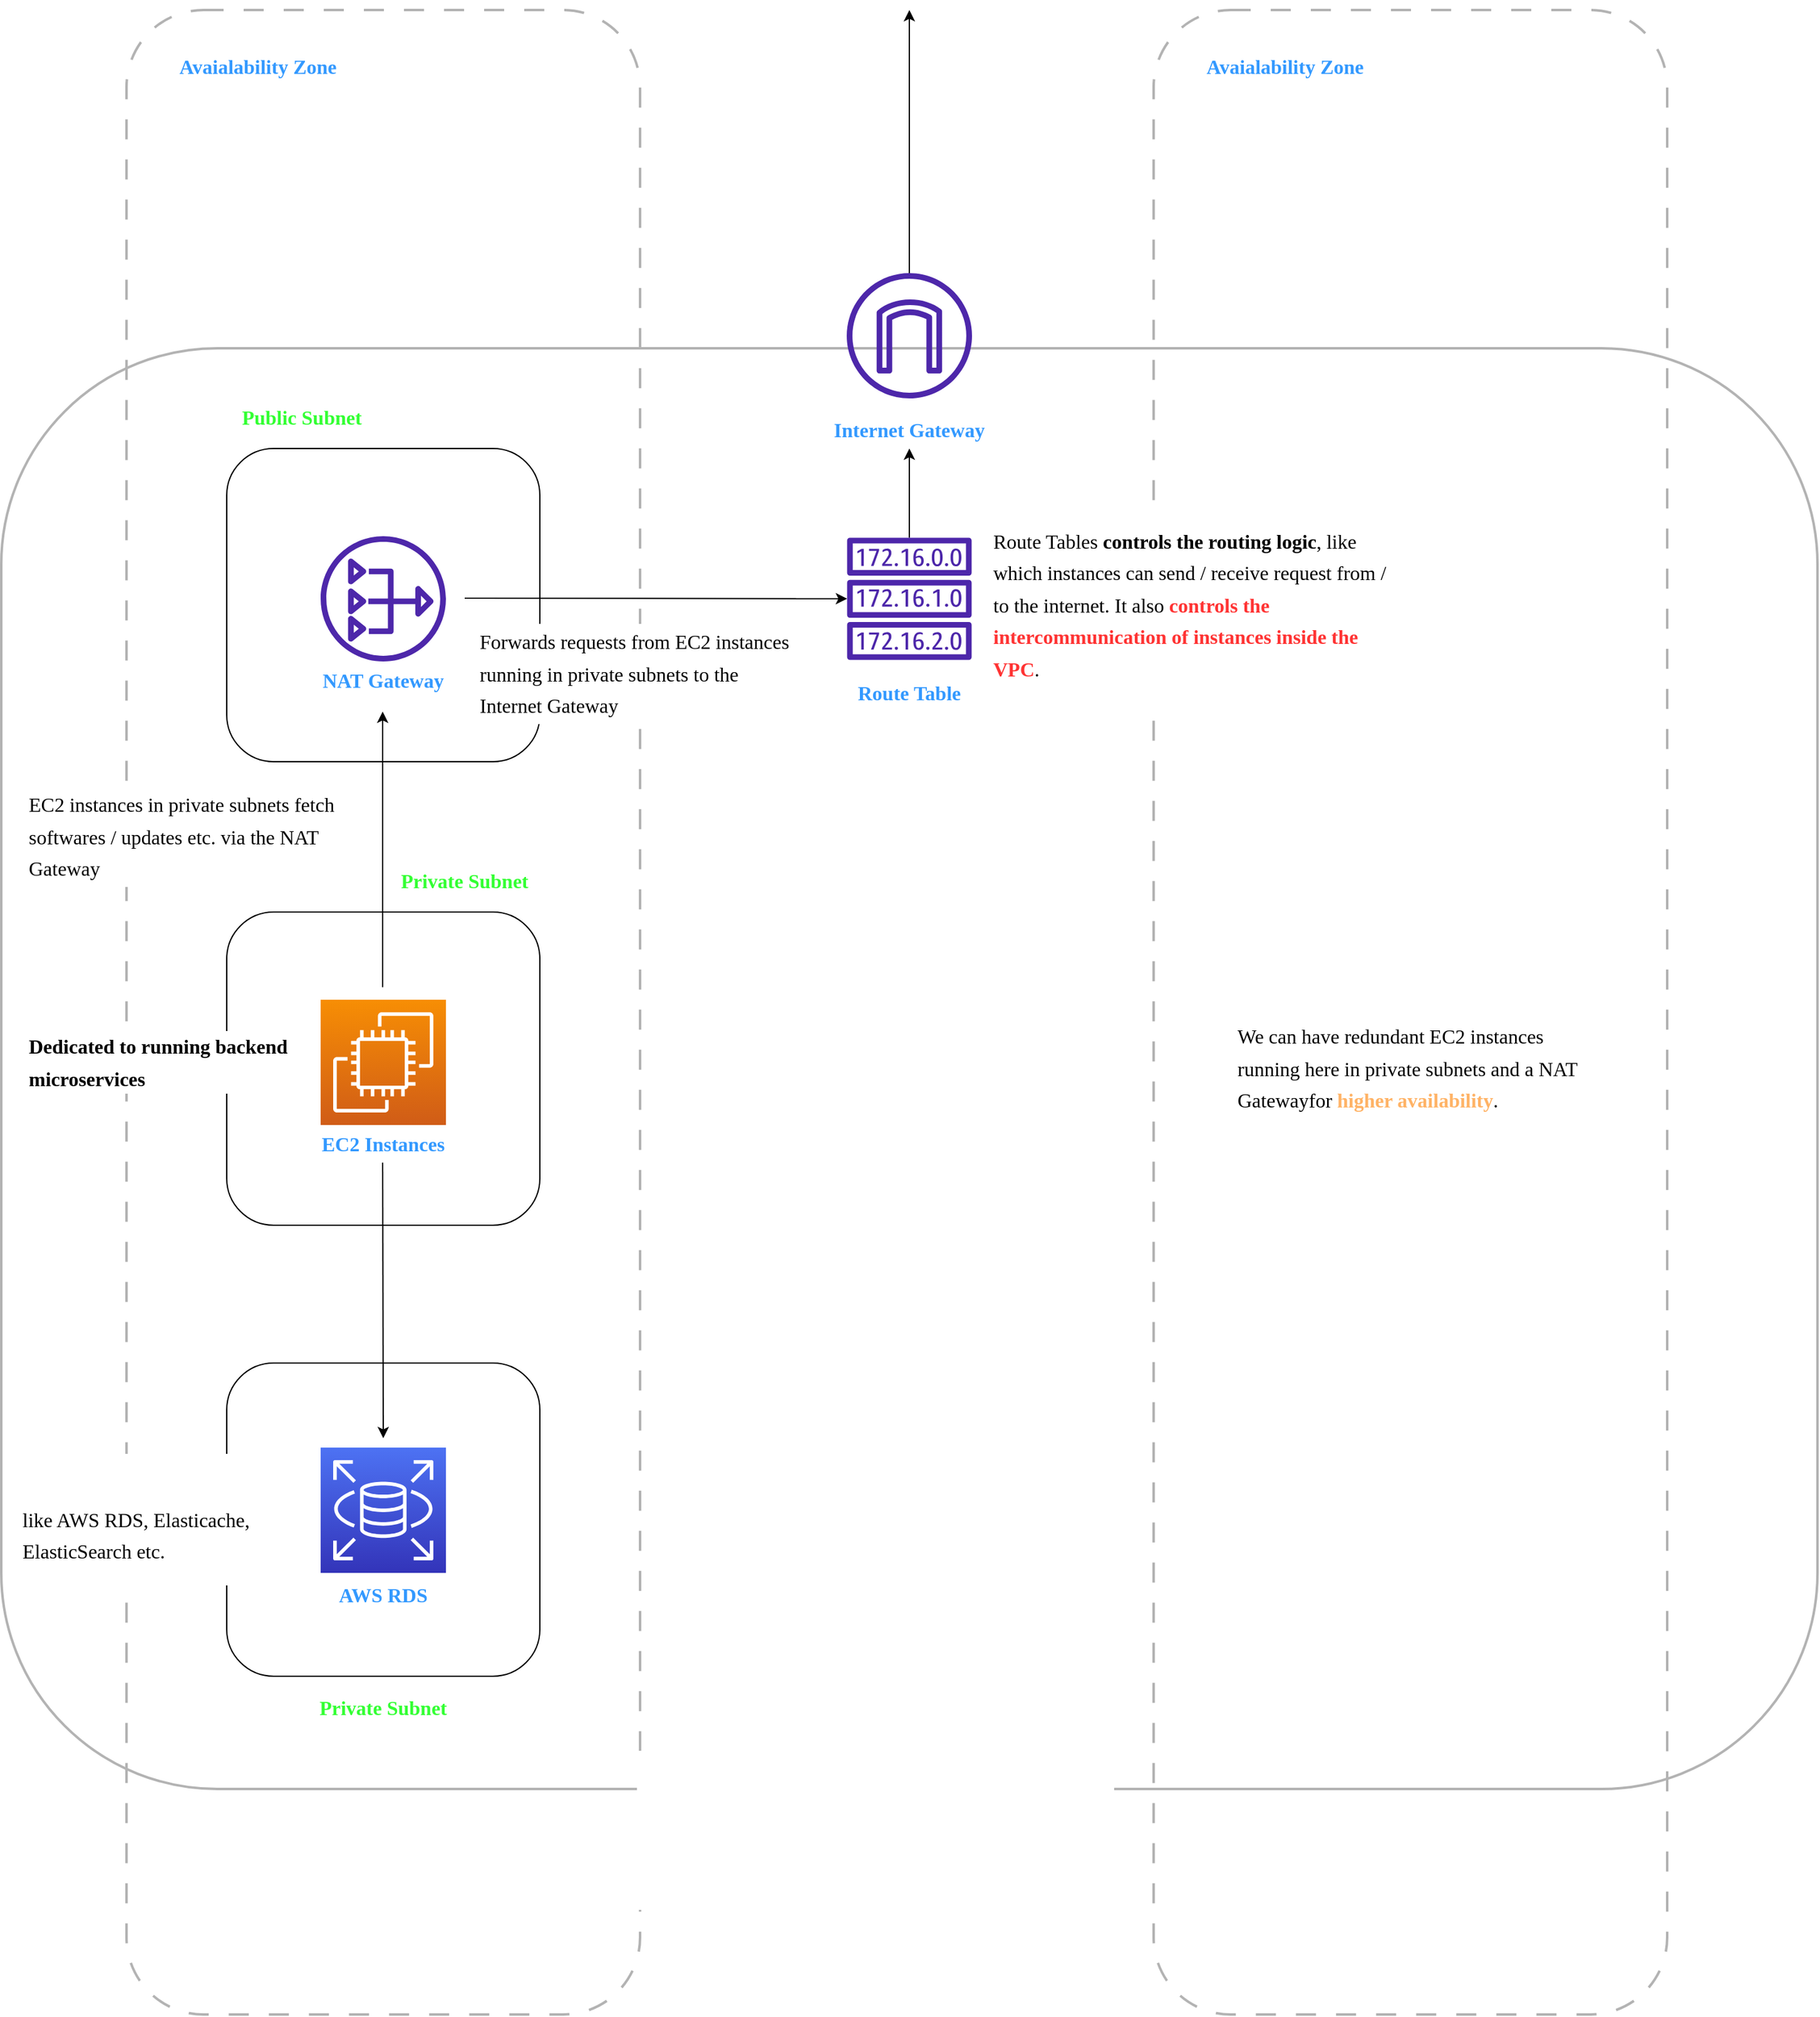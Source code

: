 <mxfile>
    <diagram name="3 tier architecture with VPC" id="2lRB2ICcqrJ46BQo-VkJ">
        <mxGraphModel dx="1837" dy="1825" grid="1" gridSize="10" guides="1" tooltips="1" connect="1" arrows="1" fold="1" page="0" pageScale="1" pageWidth="850" pageHeight="1100" math="0" shadow="0">
            <root>
                <mxCell id="0"/>
                <mxCell id="1" parent="0"/>
                <mxCell id="chwYsZg3FPka-LLPWCqs-28" value="" style="rounded=1;whiteSpace=wrap;html=1;fillColor=default;strokeWidth=2;perimeterSpacing=0;strokeColor=#B3B3B3;" parent="1" vertex="1">
                    <mxGeometry x="-260" y="-570" width="1450" height="1150" as="geometry"/>
                </mxCell>
                <mxCell id="chwYsZg3FPka-LLPWCqs-22" value="" style="rounded=1;whiteSpace=wrap;html=1;fillColor=none;dashed=1;strokeWidth=2;perimeterSpacing=0;dashPattern=8 8;strokeColor=#B3B3B3;" parent="1" vertex="1">
                    <mxGeometry x="-160" y="-840" width="410" height="1600" as="geometry"/>
                </mxCell>
                <mxCell id="chwYsZg3FPka-LLPWCqs-1" value="" style="rounded=1;whiteSpace=wrap;html=1;" parent="1" vertex="1">
                    <mxGeometry x="-80" y="-120" width="250" height="250" as="geometry"/>
                </mxCell>
                <mxCell id="chwYsZg3FPka-LLPWCqs-2" value="" style="sketch=0;points=[[0,0,0],[0.25,0,0],[0.5,0,0],[0.75,0,0],[1,0,0],[0,1,0],[0.25,1,0],[0.5,1,0],[0.75,1,0],[1,1,0],[0,0.25,0],[0,0.5,0],[0,0.75,0],[1,0.25,0],[1,0.5,0],[1,0.75,0]];outlineConnect=0;fontColor=#232F3E;gradientColor=#F78E04;gradientDirection=north;fillColor=#D05C17;strokeColor=#ffffff;dashed=0;verticalLabelPosition=bottom;verticalAlign=top;align=center;html=1;fontSize=12;fontStyle=0;aspect=fixed;shape=mxgraph.aws4.resourceIcon;resIcon=mxgraph.aws4.ec2;" parent="1" vertex="1">
                    <mxGeometry x="-5" y="-50" width="100" height="100" as="geometry"/>
                </mxCell>
                <mxCell id="chwYsZg3FPka-LLPWCqs-3" value="EC2 Instances" style="text;strokeColor=none;align=center;fillColor=none;html=1;verticalAlign=middle;whiteSpace=wrap;rounded=0;fontFamily=Poppins;fontSource=https%3A%2F%2Ffonts.googleapis.com%2Fcss%3Ffamily%3DPoppins;fontSize=16;fontColor=#3399FF;fontStyle=1" parent="1" vertex="1">
                    <mxGeometry x="-15" y="50" width="120" height="30" as="geometry"/>
                </mxCell>
                <mxCell id="chwYsZg3FPka-LLPWCqs-5" value="Private Subnet" style="text;strokeColor=none;align=center;fillColor=none;html=1;verticalAlign=middle;whiteSpace=wrap;rounded=0;fontFamily=Poppins;fontSource=https%3A%2F%2Ffonts.googleapis.com%2Fcss%3Ffamily%3DPoppins;fontSize=16;fontColor=#33FF33;fontStyle=1" parent="1" vertex="1">
                    <mxGeometry x="50" y="-160" width="120" height="30" as="geometry"/>
                </mxCell>
                <mxCell id="chwYsZg3FPka-LLPWCqs-6" value="&lt;p style=&quot;line-height: 160%;&quot;&gt;&lt;b&gt;Dedicated to running backend microservices&lt;/b&gt;&lt;/p&gt;" style="text;strokeColor=none;align=left;fillColor=default;html=1;verticalAlign=middle;whiteSpace=wrap;rounded=0;fontFamily=Montserrat Medium;fontSource=https%3A%2F%2Ffonts.googleapis.com%2Fcss%3Ffamily%3DMontserrat%2BMedium;fontSize=16;" parent="1" vertex="1">
                    <mxGeometry x="-240" y="-25" width="230" height="50" as="geometry"/>
                </mxCell>
                <mxCell id="chwYsZg3FPka-LLPWCqs-7" value="" style="rounded=1;whiteSpace=wrap;html=1;" parent="1" vertex="1">
                    <mxGeometry x="-80" y="240" width="250" height="250" as="geometry"/>
                </mxCell>
                <mxCell id="chwYsZg3FPka-LLPWCqs-9" value="AWS RDS" style="text;strokeColor=none;align=center;fillColor=none;html=1;verticalAlign=middle;whiteSpace=wrap;rounded=0;fontFamily=Poppins;fontSource=https%3A%2F%2Ffonts.googleapis.com%2Fcss%3Ffamily%3DPoppins;fontSize=16;fontColor=#3399FF;fontStyle=1" parent="1" vertex="1">
                    <mxGeometry x="-15" y="410" width="120" height="30" as="geometry"/>
                </mxCell>
                <mxCell id="chwYsZg3FPka-LLPWCqs-10" value="Private Subnet" style="text;strokeColor=none;align=center;fillColor=none;html=1;verticalAlign=middle;whiteSpace=wrap;rounded=0;fontFamily=Poppins;fontSource=https%3A%2F%2Ffonts.googleapis.com%2Fcss%3Ffamily%3DPoppins;fontSize=16;fontColor=#33FF33;fontStyle=1" parent="1" vertex="1">
                    <mxGeometry x="-15" y="500" width="120" height="30" as="geometry"/>
                </mxCell>
                <mxCell id="chwYsZg3FPka-LLPWCqs-11" value="&lt;p style=&quot;line-height: 160%;&quot;&gt;&lt;b&gt;&lt;font color=&quot;#ffffff&quot;&gt;Dedicated to running databases&lt;/font&gt;&lt;/b&gt; like AWS RDS, Elasticache, ElasticSearch etc.&lt;/p&gt;" style="text;strokeColor=none;align=left;fillColor=default;html=1;verticalAlign=middle;whiteSpace=wrap;rounded=0;fontFamily=Montserrat Medium;fontSource=https%3A%2F%2Ffonts.googleapis.com%2Fcss%3Ffamily%3DMontserrat%2BMedium;fontSize=16;" parent="1" vertex="1">
                    <mxGeometry x="-245" y="312.5" width="230" height="105" as="geometry"/>
                </mxCell>
                <mxCell id="chwYsZg3FPka-LLPWCqs-12" value="" style="rounded=1;whiteSpace=wrap;html=1;" parent="1" vertex="1">
                    <mxGeometry x="-80" y="-490" width="250" height="250" as="geometry"/>
                </mxCell>
                <mxCell id="chwYsZg3FPka-LLPWCqs-14" value="NAT Gateway" style="text;strokeColor=none;align=center;fillColor=none;html=1;verticalAlign=middle;whiteSpace=wrap;rounded=0;fontFamily=Poppins;fontSource=https%3A%2F%2Ffonts.googleapis.com%2Fcss%3Ffamily%3DPoppins;fontSize=16;fontColor=#3399FF;fontStyle=1" parent="1" vertex="1">
                    <mxGeometry x="-15" y="-320" width="120" height="30" as="geometry"/>
                </mxCell>
                <mxCell id="chwYsZg3FPka-LLPWCqs-15" value="Public Subnet" style="text;strokeColor=none;align=center;fillColor=none;html=1;verticalAlign=middle;whiteSpace=wrap;rounded=0;fontFamily=Poppins;fontSource=https%3A%2F%2Ffonts.googleapis.com%2Fcss%3Ffamily%3DPoppins;fontSize=16;fontColor=#33FF33;fontStyle=1" parent="1" vertex="1">
                    <mxGeometry x="-80" y="-530" width="120" height="30" as="geometry"/>
                </mxCell>
                <mxCell id="chwYsZg3FPka-LLPWCqs-16" value="" style="sketch=0;outlineConnect=0;fontColor=#232F3E;gradientColor=none;fillColor=#4D27AA;strokeColor=none;dashed=0;verticalLabelPosition=bottom;verticalAlign=top;align=center;html=1;fontSize=12;fontStyle=0;aspect=fixed;pointerEvents=1;shape=mxgraph.aws4.nat_gateway;" parent="1" vertex="1">
                    <mxGeometry x="-5" y="-420" width="100" height="100" as="geometry"/>
                </mxCell>
                <mxCell id="chwYsZg3FPka-LLPWCqs-18" value="" style="endArrow=classic;html=1;rounded=0;" parent="1" edge="1">
                    <mxGeometry width="50" height="50" relative="1" as="geometry">
                        <mxPoint x="44.5" y="80" as="sourcePoint"/>
                        <mxPoint x="45" y="300" as="targetPoint"/>
                    </mxGeometry>
                </mxCell>
                <mxCell id="chwYsZg3FPka-LLPWCqs-19" value="" style="sketch=0;points=[[0,0,0],[0.25,0,0],[0.5,0,0],[0.75,0,0],[1,0,0],[0,1,0],[0.25,1,0],[0.5,1,0],[0.75,1,0],[1,1,0],[0,0.25,0],[0,0.5,0],[0,0.75,0],[1,0.25,0],[1,0.5,0],[1,0.75,0]];outlineConnect=0;fontColor=#232F3E;gradientColor=#4D72F3;gradientDirection=north;fillColor=#3334B9;strokeColor=#ffffff;dashed=0;verticalLabelPosition=bottom;verticalAlign=top;align=center;html=1;fontSize=12;fontStyle=0;aspect=fixed;shape=mxgraph.aws4.resourceIcon;resIcon=mxgraph.aws4.rds;" parent="1" vertex="1">
                    <mxGeometry x="-5" y="307.5" width="100" height="100" as="geometry"/>
                </mxCell>
                <mxCell id="chwYsZg3FPka-LLPWCqs-20" value="" style="endArrow=classic;html=1;rounded=0;" parent="1" edge="1">
                    <mxGeometry width="50" height="50" relative="1" as="geometry">
                        <mxPoint x="44.5" y="-60" as="sourcePoint"/>
                        <mxPoint x="44.5" y="-280" as="targetPoint"/>
                    </mxGeometry>
                </mxCell>
                <mxCell id="chwYsZg3FPka-LLPWCqs-21" value="&lt;p style=&quot;line-height: 160%;&quot;&gt;EC2 instances in private subnets fetch softwares / updates etc. via the NAT Gateway&lt;/p&gt;" style="text;strokeColor=none;align=left;fillColor=default;html=1;verticalAlign=middle;whiteSpace=wrap;rounded=0;fontFamily=Montserrat Medium;fontSource=https%3A%2F%2Ffonts.googleapis.com%2Fcss%3Ffamily%3DMontserrat%2BMedium;fontSize=16;" parent="1" vertex="1">
                    <mxGeometry x="-240" y="-220" width="270" height="80" as="geometry"/>
                </mxCell>
                <mxCell id="chwYsZg3FPka-LLPWCqs-23" value="Avaialability Zone" style="text;strokeColor=none;align=center;fillColor=none;html=1;verticalAlign=middle;whiteSpace=wrap;rounded=0;fontFamily=Poppins;fontSource=https%3A%2F%2Ffonts.googleapis.com%2Fcss%3Ffamily%3DPoppins;fontSize=16;fontStyle=1;fontColor=#3399FF;" parent="1" vertex="1">
                    <mxGeometry x="-130" y="-810" width="150" height="30" as="geometry"/>
                </mxCell>
                <mxCell id="chwYsZg3FPka-LLPWCqs-35" style="edgeStyle=orthogonalEdgeStyle;rounded=0;orthogonalLoop=1;jettySize=auto;html=1;" parent="1" source="chwYsZg3FPka-LLPWCqs-26" edge="1">
                    <mxGeometry relative="1" as="geometry">
                        <mxPoint x="465" y="-840" as="targetPoint"/>
                    </mxGeometry>
                </mxCell>
                <mxCell id="chwYsZg3FPka-LLPWCqs-26" value="" style="sketch=0;outlineConnect=0;fontColor=#232F3E;gradientColor=none;fillColor=#4D27AA;strokeColor=none;dashed=0;verticalLabelPosition=bottom;verticalAlign=top;align=center;html=1;fontSize=12;fontStyle=0;aspect=fixed;pointerEvents=1;shape=mxgraph.aws4.internet_gateway;" parent="1" vertex="1">
                    <mxGeometry x="415" y="-630" width="100" height="100" as="geometry"/>
                </mxCell>
                <mxCell id="chwYsZg3FPka-LLPWCqs-27" value="Internet Gateway" style="text;strokeColor=none;align=center;fillColor=none;html=1;verticalAlign=middle;whiteSpace=wrap;rounded=0;fontFamily=Poppins;fontSource=https%3A%2F%2Ffonts.googleapis.com%2Fcss%3Ffamily%3DPoppins;fontSize=16;fontColor=#3399FF;fontStyle=1" parent="1" vertex="1">
                    <mxGeometry x="390" y="-520" width="150" height="30" as="geometry"/>
                </mxCell>
                <mxCell id="chwYsZg3FPka-LLPWCqs-30" value="" style="endArrow=classic;html=1;rounded=0;" parent="1" target="chwYsZg3FPka-LLPWCqs-36" edge="1">
                    <mxGeometry width="50" height="50" relative="1" as="geometry">
                        <mxPoint x="110" y="-370.56" as="sourcePoint"/>
                        <mxPoint x="450" y="-370.56" as="targetPoint"/>
                    </mxGeometry>
                </mxCell>
                <mxCell id="chwYsZg3FPka-LLPWCqs-31" value="&lt;p style=&quot;line-height: 160%;&quot;&gt;Forwards requests from EC2 instances running in private subnets to the Internet Gateway&lt;/p&gt;" style="text;strokeColor=none;align=left;fillColor=default;html=1;verticalAlign=middle;whiteSpace=wrap;rounded=0;fontFamily=Montserrat Medium;fontSource=https%3A%2F%2Ffonts.googleapis.com%2Fcss%3Ffamily%3DMontserrat%2BMedium;fontSize=16;" parent="1" vertex="1">
                    <mxGeometry x="120" y="-350" width="260" height="80" as="geometry"/>
                </mxCell>
                <mxCell id="chwYsZg3FPka-LLPWCqs-32" value="" style="rounded=1;whiteSpace=wrap;html=1;fillColor=none;dashed=1;strokeWidth=2;perimeterSpacing=0;dashPattern=8 8;strokeColor=#B3B3B3;" parent="1" vertex="1">
                    <mxGeometry x="660" y="-840" width="410" height="1600" as="geometry"/>
                </mxCell>
                <mxCell id="chwYsZg3FPka-LLPWCqs-33" value="Avaialability Zone" style="text;strokeColor=none;align=center;fillColor=none;html=1;verticalAlign=middle;whiteSpace=wrap;rounded=0;fontFamily=Poppins;fontSource=https%3A%2F%2Ffonts.googleapis.com%2Fcss%3Ffamily%3DPoppins;fontSize=16;fontStyle=1;fontColor=#3399FF;" parent="1" vertex="1">
                    <mxGeometry x="690" y="-810" width="150" height="30" as="geometry"/>
                </mxCell>
                <mxCell id="chwYsZg3FPka-LLPWCqs-34" value="&lt;p style=&quot;line-height: 160%;&quot;&gt;We can have redundant EC2 instances running here in private subnets and a NAT Gatewayfor &lt;b&gt;&lt;font color=&quot;#ffb366&quot;&gt;higher availability&lt;/font&gt;&lt;/b&gt;.&lt;/p&gt;" style="text;strokeColor=none;align=left;fillColor=none;html=1;verticalAlign=middle;whiteSpace=wrap;rounded=0;fontFamily=Montserrat Medium;fontSource=https%3A%2F%2Ffonts.googleapis.com%2Fcss%3Ffamily%3DMontserrat%2BMedium;fontSize=16;" parent="1" vertex="1">
                    <mxGeometry x="725" y="-55" width="280" height="120" as="geometry"/>
                </mxCell>
                <mxCell id="chwYsZg3FPka-LLPWCqs-38" style="edgeStyle=orthogonalEdgeStyle;rounded=0;orthogonalLoop=1;jettySize=auto;html=1;" parent="1" source="chwYsZg3FPka-LLPWCqs-36" target="chwYsZg3FPka-LLPWCqs-27" edge="1">
                    <mxGeometry relative="1" as="geometry"/>
                </mxCell>
                <mxCell id="chwYsZg3FPka-LLPWCqs-36" value="" style="sketch=0;outlineConnect=0;fontColor=#232F3E;gradientColor=none;fillColor=#4D27AA;strokeColor=none;dashed=0;verticalLabelPosition=bottom;verticalAlign=top;align=center;html=1;fontSize=12;fontStyle=0;aspect=fixed;pointerEvents=1;shape=mxgraph.aws4.route_table;" parent="1" vertex="1">
                    <mxGeometry x="415" y="-418.72" width="100" height="97.44" as="geometry"/>
                </mxCell>
                <mxCell id="chwYsZg3FPka-LLPWCqs-39" value="&lt;p style=&quot;line-height: 160%;&quot;&gt;Route Tables &lt;b&gt;controls the routing logic&lt;/b&gt;, like which instances can send / receive request from / to the internet. It also &lt;b&gt;&lt;font color=&quot;#ff3333&quot;&gt;controls the intercommunication of instances inside the VPC&lt;/font&gt;&lt;/b&gt;.&lt;/p&gt;" style="text;strokeColor=none;align=left;fillColor=default;html=1;verticalAlign=middle;whiteSpace=wrap;rounded=0;fontFamily=Montserrat Medium;fontSource=https%3A%2F%2Ffonts.googleapis.com%2Fcss%3Ffamily%3DMontserrat%2BMedium;fontSize=16;" parent="1" vertex="1">
                    <mxGeometry x="530" y="-445" width="325" height="160" as="geometry"/>
                </mxCell>
                <mxCell id="2" value="Route Table" style="text;strokeColor=none;align=center;fillColor=none;html=1;verticalAlign=middle;whiteSpace=wrap;rounded=0;fontFamily=Poppins;fontSource=https%3A%2F%2Ffonts.googleapis.com%2Fcss%3Ffamily%3DPoppins;fontSize=16;fontColor=#3399FF;fontStyle=1" vertex="1" parent="1">
                    <mxGeometry x="410" y="-310" width="110" height="30" as="geometry"/>
                </mxCell>
            </root>
        </mxGraphModel>
    </diagram>
</mxfile>